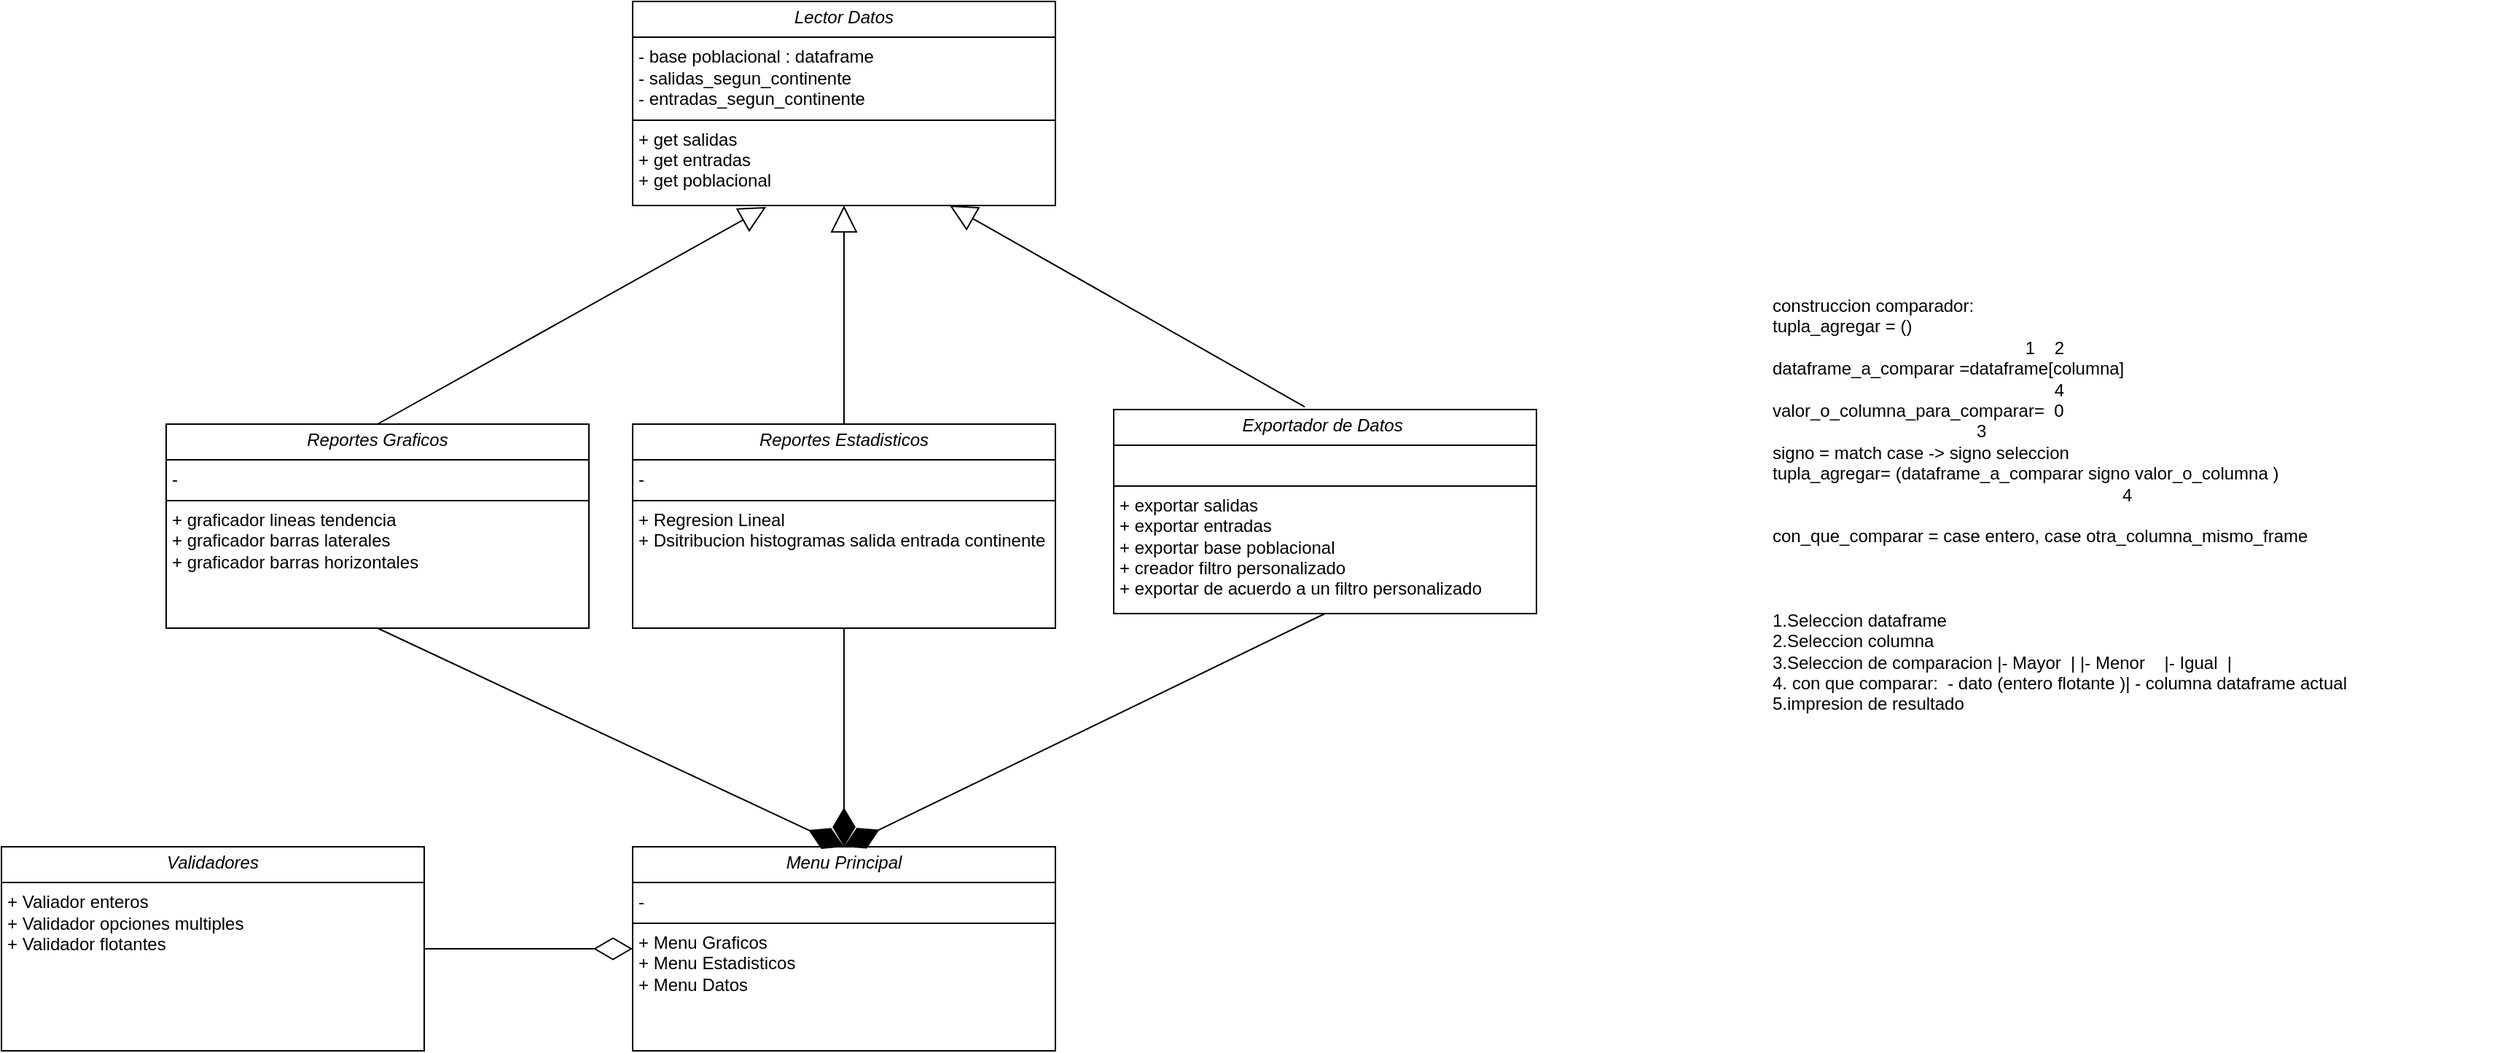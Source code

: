 <mxfile version="24.8.3">
  <diagram name="Página-1" id="yP-9WfLUqRp4RTCgR7ET">
    <mxGraphModel dx="2280" dy="827" grid="1" gridSize="10" guides="1" tooltips="1" connect="1" arrows="1" fold="1" page="1" pageScale="1" pageWidth="827" pageHeight="1169" math="0" shadow="0">
      <root>
        <mxCell id="0" />
        <mxCell id="1" parent="0" />
        <mxCell id="RzhL3aESdEy2etcZcZA--21" value="&lt;p style=&quot;margin:0px;margin-top:4px;text-align:center;&quot;&gt;&lt;i&gt;Lector Datos&lt;/i&gt;&lt;/p&gt;&lt;hr size=&quot;1&quot; style=&quot;border-style:solid;&quot;&gt;&lt;p style=&quot;margin:0px;margin-left:4px;&quot;&gt;- base poblacional : dataframe&lt;br&gt;- salidas_segun_continente&lt;/p&gt;&lt;p style=&quot;margin:0px;margin-left:4px;&quot;&gt;- entradas_segun_continente&lt;/p&gt;&lt;hr size=&quot;1&quot; style=&quot;border-style:solid;&quot;&gt;&lt;p style=&quot;margin:0px;margin-left:4px;&quot;&gt;+ get salidas&lt;br&gt;+ get entradas&lt;/p&gt;&lt;p style=&quot;margin:0px;margin-left:4px;&quot;&gt;+ get poblacional&lt;/p&gt;" style="verticalAlign=top;align=left;overflow=fill;html=1;whiteSpace=wrap;" parent="1" vertex="1">
          <mxGeometry x="20" y="30" width="290" height="140" as="geometry" />
        </mxCell>
        <mxCell id="RzhL3aESdEy2etcZcZA--22" value="&lt;p style=&quot;margin:0px;margin-top:4px;text-align:center;&quot;&gt;&lt;i&gt;Reportes Graficos&lt;/i&gt;&lt;/p&gt;&lt;hr size=&quot;1&quot; style=&quot;border-style:solid;&quot;&gt;&lt;p style=&quot;margin:0px;margin-left:4px;&quot;&gt;-&lt;/p&gt;&lt;hr size=&quot;1&quot; style=&quot;border-style:solid;&quot;&gt;&lt;p style=&quot;margin:0px;margin-left:4px;&quot;&gt;+ graficador lineas tendencia&lt;br&gt;+ graficador barras laterales&lt;/p&gt;&lt;p style=&quot;margin:0px;margin-left:4px;&quot;&gt;+ graficador barras horizontales&lt;/p&gt;&lt;p style=&quot;margin:0px;margin-left:4px;&quot;&gt;&lt;br&gt;&lt;/p&gt;" style="verticalAlign=top;align=left;overflow=fill;html=1;whiteSpace=wrap;" parent="1" vertex="1">
          <mxGeometry x="-300" y="320" width="290" height="140" as="geometry" />
        </mxCell>
        <mxCell id="RzhL3aESdEy2etcZcZA--23" value="&lt;p style=&quot;margin:0px;margin-top:4px;text-align:center;&quot;&gt;&lt;i&gt;Reportes Estadisticos&lt;/i&gt;&lt;/p&gt;&lt;hr size=&quot;1&quot; style=&quot;border-style:solid;&quot;&gt;&lt;p style=&quot;margin:0px;margin-left:4px;&quot;&gt;-&amp;nbsp;&amp;nbsp;&lt;/p&gt;&lt;hr size=&quot;1&quot; style=&quot;border-style:solid;&quot;&gt;&lt;p style=&quot;margin:0px;margin-left:4px;&quot;&gt;+ Regresion Lineal&amp;nbsp;&lt;br&gt;+ Dsitribucion histogramas salida entrada continente&lt;/p&gt;&lt;p style=&quot;margin:0px;margin-left:4px;&quot;&gt;&lt;br&gt;&lt;/p&gt;" style="verticalAlign=top;align=left;overflow=fill;html=1;whiteSpace=wrap;" parent="1" vertex="1">
          <mxGeometry x="20" y="320" width="290" height="140" as="geometry" />
        </mxCell>
        <mxCell id="RzhL3aESdEy2etcZcZA--24" value="" style="endArrow=block;endSize=16;endFill=0;html=1;rounded=0;exitX=0.5;exitY=0;exitDx=0;exitDy=0;entryX=0.316;entryY=1.007;entryDx=0;entryDy=0;entryPerimeter=0;" parent="1" source="RzhL3aESdEy2etcZcZA--22" target="RzhL3aESdEy2etcZcZA--21" edge="1">
          <mxGeometry width="160" relative="1" as="geometry">
            <mxPoint x="220" y="370" as="sourcePoint" />
            <mxPoint x="290" y="300" as="targetPoint" />
          </mxGeometry>
        </mxCell>
        <mxCell id="RzhL3aESdEy2etcZcZA--25" value="" style="endArrow=block;endSize=16;endFill=0;html=1;rounded=0;exitX=0.5;exitY=0;exitDx=0;exitDy=0;entryX=0.5;entryY=1;entryDx=0;entryDy=0;" parent="1" source="RzhL3aESdEy2etcZcZA--23" target="RzhL3aESdEy2etcZcZA--21" edge="1">
          <mxGeometry width="160" relative="1" as="geometry">
            <mxPoint x="227.76" y="356.5" as="sourcePoint" />
            <mxPoint x="149.849" y="200" as="targetPoint" />
          </mxGeometry>
        </mxCell>
        <mxCell id="DhZB2jA0M1alsWQYdCQw-1" value="&lt;p style=&quot;margin:0px;margin-top:4px;text-align:center;&quot;&gt;&lt;i&gt;Menu Principal&lt;/i&gt;&lt;/p&gt;&lt;hr size=&quot;1&quot; style=&quot;border-style:solid;&quot;&gt;&lt;p style=&quot;margin:0px;margin-left:4px;&quot;&gt;-&amp;nbsp;&lt;/p&gt;&lt;hr size=&quot;1&quot; style=&quot;border-style:solid;&quot;&gt;&lt;p style=&quot;margin:0px;margin-left:4px;&quot;&gt;+ Menu Graficos&lt;/p&gt;&lt;p style=&quot;margin:0px;margin-left:4px;&quot;&gt;+ Menu Estadisticos&lt;/p&gt;&lt;p style=&quot;margin:0px;margin-left:4px;&quot;&gt;+ Menu Datos&lt;/p&gt;&lt;p style=&quot;margin:0px;margin-left:4px;&quot;&gt;&lt;br&gt;&lt;/p&gt;" style="verticalAlign=top;align=left;overflow=fill;html=1;whiteSpace=wrap;" vertex="1" parent="1">
          <mxGeometry x="20" y="610" width="290" height="140" as="geometry" />
        </mxCell>
        <mxCell id="DhZB2jA0M1alsWQYdCQw-5" value="" style="endArrow=diamondThin;endFill=1;endSize=24;html=1;rounded=0;entryX=0.5;entryY=0;entryDx=0;entryDy=0;exitX=0.5;exitY=1;exitDx=0;exitDy=0;" edge="1" parent="1" source="RzhL3aESdEy2etcZcZA--22" target="DhZB2jA0M1alsWQYdCQw-1">
          <mxGeometry width="160" relative="1" as="geometry">
            <mxPoint x="210" y="490" as="sourcePoint" />
            <mxPoint x="370" y="490" as="targetPoint" />
          </mxGeometry>
        </mxCell>
        <mxCell id="DhZB2jA0M1alsWQYdCQw-6" value="" style="endArrow=diamondThin;endFill=1;endSize=24;html=1;rounded=0;entryX=0.5;entryY=0;entryDx=0;entryDy=0;exitX=0.5;exitY=1;exitDx=0;exitDy=0;" edge="1" parent="1" source="RzhL3aESdEy2etcZcZA--23" target="DhZB2jA0M1alsWQYdCQw-1">
          <mxGeometry width="160" relative="1" as="geometry">
            <mxPoint x="560" y="500" as="sourcePoint" />
            <mxPoint x="735" y="590" as="targetPoint" />
          </mxGeometry>
        </mxCell>
        <mxCell id="DhZB2jA0M1alsWQYdCQw-7" value="&lt;p style=&quot;margin:0px;margin-top:4px;text-align:center;&quot;&gt;&lt;i&gt;Exportador de Datos&amp;nbsp;&lt;/i&gt;&lt;/p&gt;&lt;hr size=&quot;1&quot; style=&quot;border-style:solid;&quot;&gt;&lt;p style=&quot;margin:0px;margin-left:4px;&quot;&gt;&lt;span style=&quot;background-color: initial;&quot;&gt;&amp;nbsp;&amp;nbsp;&lt;/span&gt;&lt;/p&gt;&lt;hr size=&quot;1&quot; style=&quot;border-style:solid;&quot;&gt;&lt;p style=&quot;margin:0px;margin-left:4px;&quot;&gt;+ exportar salidas&lt;br&gt;+ exportar entradas&lt;/p&gt;&lt;p style=&quot;margin:0px;margin-left:4px;&quot;&gt;+ exportar base poblacional&lt;/p&gt;&lt;p style=&quot;margin:0px;margin-left:4px;&quot;&gt;+ creador filtro personalizado&lt;/p&gt;&lt;p style=&quot;margin:0px;margin-left:4px;&quot;&gt;+ exportar de acuerdo a un filtro personalizado&amp;nbsp;&lt;/p&gt;&lt;p style=&quot;margin:0px;margin-left:4px;&quot;&gt;&lt;br&gt;&lt;/p&gt;" style="verticalAlign=top;align=left;overflow=fill;html=1;whiteSpace=wrap;" vertex="1" parent="1">
          <mxGeometry x="350" y="310" width="290" height="140" as="geometry" />
        </mxCell>
        <mxCell id="DhZB2jA0M1alsWQYdCQw-9" value="" style="endArrow=block;endSize=16;endFill=0;html=1;rounded=0;exitX=0.452;exitY=-0.013;exitDx=0;exitDy=0;exitPerimeter=0;entryX=0.75;entryY=1;entryDx=0;entryDy=0;" edge="1" parent="1" source="DhZB2jA0M1alsWQYdCQw-7" target="RzhL3aESdEy2etcZcZA--21">
          <mxGeometry width="160" relative="1" as="geometry">
            <mxPoint x="528" y="320" as="sourcePoint" />
            <mxPoint x="450" y="163" as="targetPoint" />
          </mxGeometry>
        </mxCell>
        <mxCell id="DhZB2jA0M1alsWQYdCQw-10" value="" style="endArrow=diamondThin;endFill=1;endSize=24;html=1;rounded=0;exitX=0.5;exitY=1;exitDx=0;exitDy=0;entryX=0.5;entryY=0;entryDx=0;entryDy=0;" edge="1" parent="1" source="DhZB2jA0M1alsWQYdCQw-7" target="DhZB2jA0M1alsWQYdCQw-1">
          <mxGeometry width="160" relative="1" as="geometry">
            <mxPoint x="470" y="460" as="sourcePoint" />
            <mxPoint x="80" y="650" as="targetPoint" />
          </mxGeometry>
        </mxCell>
        <mxCell id="DhZB2jA0M1alsWQYdCQw-12" value="construccion comparador: &#xa;tupla_agregar = ()&#xa;                                                    1    2&#xa;dataframe_a_comparar =dataframe[columna]&#xa;                                                          4&#xa;valor_o_columna_para_comparar=  0&#xa;                                          3  &#xa;signo = match case -&gt; signo seleccion&#xa;tupla_agregar= (dataframe_a_comparar signo valor_o_columna )&#xa;                                                                        4&#xa;&#xa;con_que_comparar = case entero, case otra_columna_mismo_frame&#xa;&#xa;&#xa;            &#xa;1.Seleccion dataframe&#xa;2.Seleccion columna&#xa;3.Seleccion de comparacion |- Mayor  | |- Menor    |- Igual  |&#xa;4. con que comparar:  - dato (entero flotante )| - columna dataframe actual&#xa;5.impresion de resultado" style="text;whiteSpace=wrap;" vertex="1" parent="1">
          <mxGeometry x="800" y="225" width="500" height="330" as="geometry" />
        </mxCell>
        <mxCell id="DhZB2jA0M1alsWQYdCQw-13" value="&lt;p style=&quot;margin:0px;margin-top:4px;text-align:center;&quot;&gt;&lt;i&gt;Validadores&lt;/i&gt;&lt;/p&gt;&lt;hr size=&quot;1&quot; style=&quot;border-style:solid;&quot;&gt;&lt;p style=&quot;margin:0px;margin-left:4px;&quot;&gt;+ Valiador enteros&lt;/p&gt;&lt;p style=&quot;margin:0px;margin-left:4px;&quot;&gt;+ Validador opciones multiples&lt;/p&gt;&lt;p style=&quot;margin:0px;margin-left:4px;&quot;&gt;+ Validador flotantes&lt;/p&gt;&lt;p style=&quot;margin:0px;margin-left:4px;&quot;&gt;&lt;br&gt;&lt;/p&gt;" style="verticalAlign=top;align=left;overflow=fill;html=1;whiteSpace=wrap;" vertex="1" parent="1">
          <mxGeometry x="-413" y="610" width="290" height="140" as="geometry" />
        </mxCell>
        <mxCell id="DhZB2jA0M1alsWQYdCQw-14" value="" style="endArrow=diamondThin;endFill=0;endSize=24;html=1;rounded=0;entryX=0;entryY=0.5;entryDx=0;entryDy=0;exitX=1;exitY=0.5;exitDx=0;exitDy=0;" edge="1" parent="1" source="DhZB2jA0M1alsWQYdCQw-13" target="DhZB2jA0M1alsWQYdCQw-1">
          <mxGeometry width="160" relative="1" as="geometry">
            <mxPoint x="-110" y="689.57" as="sourcePoint" />
            <mxPoint x="50" y="689.57" as="targetPoint" />
          </mxGeometry>
        </mxCell>
      </root>
    </mxGraphModel>
  </diagram>
</mxfile>
